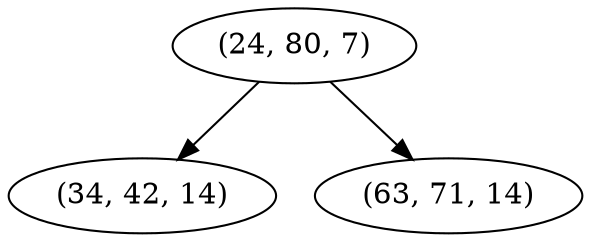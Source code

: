 digraph tree {
    "(24, 80, 7)";
    "(34, 42, 14)";
    "(63, 71, 14)";
    "(24, 80, 7)" -> "(34, 42, 14)";
    "(24, 80, 7)" -> "(63, 71, 14)";
}
